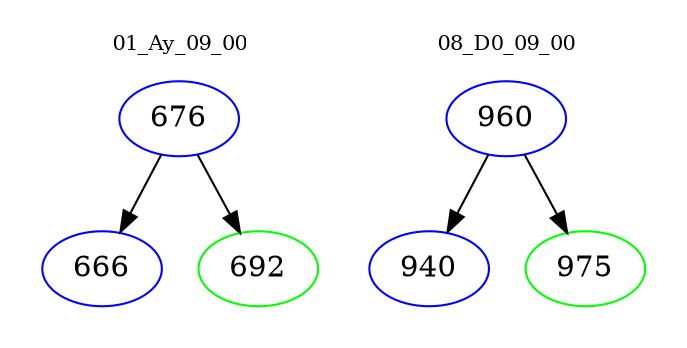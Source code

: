 digraph{
subgraph cluster_0 {
color = white
label = "01_Ay_09_00";
fontsize=10;
T0_676 [label="676", color="blue"]
T0_676 -> T0_666 [color="black"]
T0_666 [label="666", color="blue"]
T0_676 -> T0_692 [color="black"]
T0_692 [label="692", color="green"]
}
subgraph cluster_1 {
color = white
label = "08_D0_09_00";
fontsize=10;
T1_960 [label="960", color="blue"]
T1_960 -> T1_940 [color="black"]
T1_940 [label="940", color="blue"]
T1_960 -> T1_975 [color="black"]
T1_975 [label="975", color="green"]
}
}
